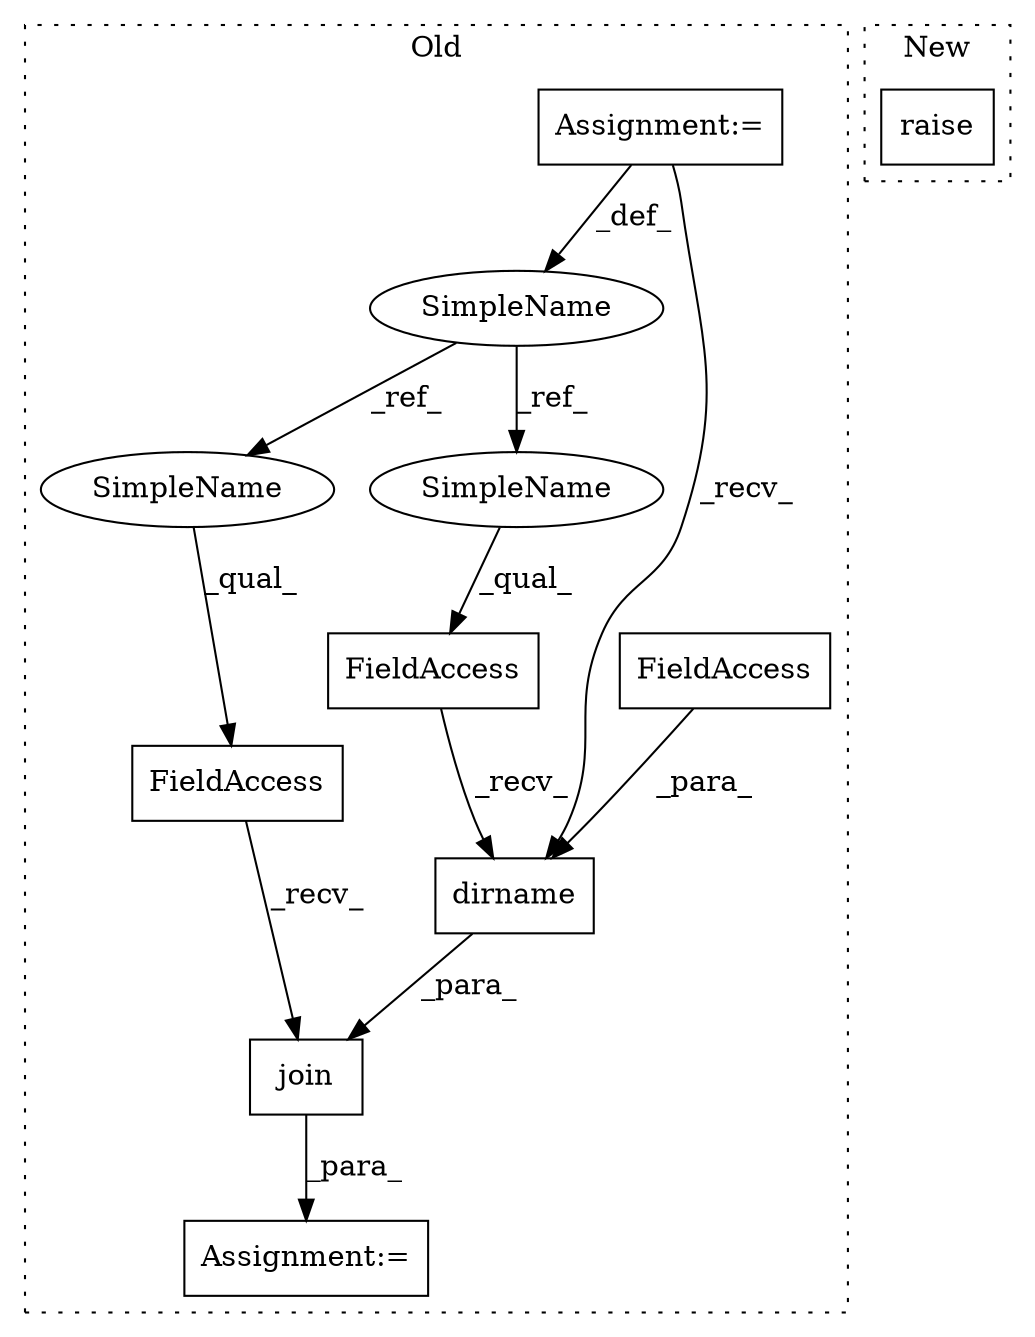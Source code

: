 digraph G {
subgraph cluster0 {
1 [label="join" a="32" s="352,414" l="5,1" shape="box"];
3 [label="Assignment:=" a="7" s="343" l="1" shape="box"];
4 [label="FieldAccess" a="22" s="344" l="7" shape="box"];
5 [label="SimpleName" a="42" s="316" l="2" shape="ellipse"];
6 [label="FieldAccess" a="22" s="357" l="7" shape="box"];
7 [label="dirname" a="32" s="365,381" l="8,1" shape="box"];
8 [label="FieldAccess" a="22" s="373" l="8" shape="box"];
9 [label="Assignment:=" a="7" s="316" l="2" shape="box"];
10 [label="SimpleName" a="42" s="344" l="2" shape="ellipse"];
11 [label="SimpleName" a="42" s="357" l="2" shape="ellipse"];
label = "Old";
style="dotted";
}
subgraph cluster1 {
2 [label="raise" a="32" s="554,591" l="6,1" shape="box"];
label = "New";
style="dotted";
}
1 -> 3 [label="_para_"];
4 -> 1 [label="_recv_"];
5 -> 10 [label="_ref_"];
5 -> 11 [label="_ref_"];
6 -> 7 [label="_recv_"];
7 -> 1 [label="_para_"];
8 -> 7 [label="_para_"];
9 -> 7 [label="_recv_"];
9 -> 5 [label="_def_"];
10 -> 4 [label="_qual_"];
11 -> 6 [label="_qual_"];
}